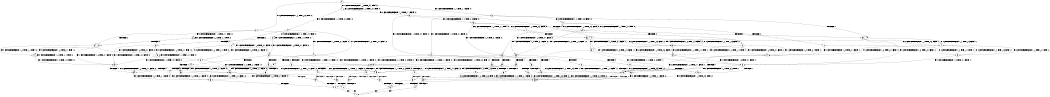 digraph BCG {
size = "7, 10.5";
center = TRUE;
node [shape = circle];
0 [peripheries = 2];
0 -> 1 [label = "EX !1 !ATOMIC_EXCH_BRANCH (1, +0, TRUE, +0, 1, TRUE) !:0:"];
0 -> 2 [label = "EX !2 !ATOMIC_EXCH_BRANCH (1, +1, TRUE, +0, 3, TRUE) !:0:"];
0 -> 3 [label = "EX !0 !ATOMIC_EXCH_BRANCH (1, +1, TRUE, +1, 1, FALSE) !:0:"];
1 -> 4 [label = "EX !2 !ATOMIC_EXCH_BRANCH (1, +1, TRUE, +0, 3, TRUE) !:0:"];
1 -> 5 [label = "EX !0 !ATOMIC_EXCH_BRANCH (1, +1, TRUE, +1, 1, FALSE) !:0:"];
1 -> 1 [label = "EX !1 !ATOMIC_EXCH_BRANCH (1, +0, TRUE, +0, 1, TRUE) !:0:"];
2 -> 6 [label = "TERMINATE !2"];
2 -> 7 [label = "EX !1 !ATOMIC_EXCH_BRANCH (1, +0, TRUE, +0, 1, FALSE) !:0:"];
2 -> 8 [label = "EX !0 !ATOMIC_EXCH_BRANCH (1, +1, TRUE, +1, 1, TRUE) !:0:"];
3 -> 9 [label = "TERMINATE !0"];
3 -> 10 [label = "EX !1 !ATOMIC_EXCH_BRANCH (1, +0, TRUE, +0, 1, FALSE) !:0:"];
3 -> 11 [label = "EX !2 !ATOMIC_EXCH_BRANCH (1, +1, TRUE, +0, 3, FALSE) !:0:"];
4 -> 12 [label = "TERMINATE !2"];
4 -> 13 [label = "EX !0 !ATOMIC_EXCH_BRANCH (1, +1, TRUE, +1, 1, TRUE) !:0:"];
4 -> 7 [label = "EX !1 !ATOMIC_EXCH_BRANCH (1, +0, TRUE, +0, 1, FALSE) !:0:"];
5 -> 14 [label = "TERMINATE !0"];
5 -> 15 [label = "EX !2 !ATOMIC_EXCH_BRANCH (1, +1, TRUE, +0, 3, FALSE) !:0:"];
5 -> 10 [label = "EX !1 !ATOMIC_EXCH_BRANCH (1, +0, TRUE, +0, 1, FALSE) !:0:"];
6 -> 16 [label = "EX !1 !ATOMIC_EXCH_BRANCH (1, +0, TRUE, +0, 1, FALSE) !:0:"];
6 -> 17 [label = "EX !0 !ATOMIC_EXCH_BRANCH (1, +1, TRUE, +1, 1, TRUE) !:0:"];
7 -> 18 [label = "TERMINATE !1"];
7 -> 19 [label = "TERMINATE !2"];
7 -> 20 [label = "EX !0 !ATOMIC_EXCH_BRANCH (1, +1, TRUE, +1, 1, FALSE) !:0:"];
8 -> 21 [label = "TERMINATE !2"];
8 -> 22 [label = "EX !1 !ATOMIC_EXCH_BRANCH (1, +0, TRUE, +0, 1, FALSE) !:0:"];
8 -> 8 [label = "EX !0 !ATOMIC_EXCH_BRANCH (1, +1, TRUE, +1, 1, TRUE) !:0:"];
9 -> 23 [label = "EX !1 !ATOMIC_EXCH_BRANCH (1, +0, TRUE, +0, 1, FALSE) !:1:"];
9 -> 24 [label = "EX !2 !ATOMIC_EXCH_BRANCH (1, +1, TRUE, +0, 3, FALSE) !:1:"];
10 -> 25 [label = "TERMINATE !1"];
10 -> 26 [label = "TERMINATE !0"];
10 -> 20 [label = "EX !2 !ATOMIC_EXCH_BRANCH (1, +1, TRUE, +0, 3, TRUE) !:0:"];
11 -> 27 [label = "TERMINATE !0"];
11 -> 28 [label = "EX !1 !ATOMIC_EXCH_BRANCH (1, +0, TRUE, +0, 1, FALSE) !:0:"];
11 -> 29 [label = "EX !2 !ATOMIC_EXCH_BRANCH (1, +1, TRUE, +1, 1, TRUE) !:0:"];
12 -> 30 [label = "EX !0 !ATOMIC_EXCH_BRANCH (1, +1, TRUE, +1, 1, TRUE) !:0:"];
12 -> 16 [label = "EX !1 !ATOMIC_EXCH_BRANCH (1, +0, TRUE, +0, 1, FALSE) !:0:"];
13 -> 31 [label = "TERMINATE !2"];
13 -> 22 [label = "EX !1 !ATOMIC_EXCH_BRANCH (1, +0, TRUE, +0, 1, FALSE) !:0:"];
13 -> 13 [label = "EX !0 !ATOMIC_EXCH_BRANCH (1, +1, TRUE, +1, 1, TRUE) !:0:"];
14 -> 32 [label = "EX !2 !ATOMIC_EXCH_BRANCH (1, +1, TRUE, +0, 3, FALSE) !:1:"];
14 -> 23 [label = "EX !1 !ATOMIC_EXCH_BRANCH (1, +0, TRUE, +0, 1, FALSE) !:1:"];
15 -> 33 [label = "TERMINATE !0"];
15 -> 34 [label = "EX !2 !ATOMIC_EXCH_BRANCH (1, +1, TRUE, +1, 1, TRUE) !:0:"];
15 -> 28 [label = "EX !1 !ATOMIC_EXCH_BRANCH (1, +0, TRUE, +0, 1, FALSE) !:0:"];
16 -> 35 [label = "TERMINATE !1"];
16 -> 36 [label = "EX !0 !ATOMIC_EXCH_BRANCH (1, +1, TRUE, +1, 1, FALSE) !:0:"];
17 -> 37 [label = "EX !1 !ATOMIC_EXCH_BRANCH (1, +0, TRUE, +0, 1, FALSE) !:0:"];
17 -> 17 [label = "EX !0 !ATOMIC_EXCH_BRANCH (1, +1, TRUE, +1, 1, TRUE) !:0:"];
18 -> 38 [label = "TERMINATE !2"];
18 -> 39 [label = "EX !0 !ATOMIC_EXCH_BRANCH (1, +1, TRUE, +1, 1, FALSE) !:0:"];
19 -> 35 [label = "TERMINATE !1"];
19 -> 36 [label = "EX !0 !ATOMIC_EXCH_BRANCH (1, +1, TRUE, +1, 1, FALSE) !:0:"];
20 -> 40 [label = "TERMINATE !1"];
20 -> 41 [label = "TERMINATE !2"];
20 -> 42 [label = "TERMINATE !0"];
21 -> 37 [label = "EX !1 !ATOMIC_EXCH_BRANCH (1, +0, TRUE, +0, 1, FALSE) !:0:"];
21 -> 17 [label = "EX !0 !ATOMIC_EXCH_BRANCH (1, +1, TRUE, +1, 1, TRUE) !:0:"];
22 -> 43 [label = "TERMINATE !1"];
22 -> 44 [label = "TERMINATE !2"];
22 -> 20 [label = "EX !0 !ATOMIC_EXCH_BRANCH (1, +1, TRUE, +1, 1, FALSE) !:0:"];
23 -> 45 [label = "TERMINATE !1"];
23 -> 46 [label = "EX !2 !ATOMIC_EXCH_BRANCH (1, +1, TRUE, +0, 3, TRUE) !:1:"];
24 -> 47 [label = "EX !1 !ATOMIC_EXCH_BRANCH (1, +0, TRUE, +0, 1, FALSE) !:1:"];
24 -> 48 [label = "EX !2 !ATOMIC_EXCH_BRANCH (1, +1, TRUE, +1, 1, TRUE) !:1:"];
25 -> 49 [label = "TERMINATE !0"];
25 -> 39 [label = "EX !2 !ATOMIC_EXCH_BRANCH (1, +1, TRUE, +0, 3, TRUE) !:0:"];
26 -> 45 [label = "TERMINATE !1"];
26 -> 46 [label = "EX !2 !ATOMIC_EXCH_BRANCH (1, +1, TRUE, +0, 3, TRUE) !:1:"];
27 -> 47 [label = "EX !1 !ATOMIC_EXCH_BRANCH (1, +0, TRUE, +0, 1, FALSE) !:1:"];
27 -> 48 [label = "EX !2 !ATOMIC_EXCH_BRANCH (1, +1, TRUE, +1, 1, TRUE) !:1:"];
28 -> 50 [label = "TERMINATE !1"];
28 -> 51 [label = "TERMINATE !0"];
28 -> 20 [label = "EX !2 !ATOMIC_EXCH_BRANCH (1, +1, TRUE, +1, 1, FALSE) !:0:"];
29 -> 52 [label = "TERMINATE !0"];
29 -> 53 [label = "EX !1 !ATOMIC_EXCH_BRANCH (1, +0, TRUE, +0, 1, FALSE) !:0:"];
29 -> 11 [label = "EX !2 !ATOMIC_EXCH_BRANCH (1, +1, TRUE, +0, 3, FALSE) !:0:"];
30 -> 37 [label = "EX !1 !ATOMIC_EXCH_BRANCH (1, +0, TRUE, +0, 1, FALSE) !:0:"];
30 -> 30 [label = "EX !0 !ATOMIC_EXCH_BRANCH (1, +1, TRUE, +1, 1, TRUE) !:0:"];
31 -> 37 [label = "EX !1 !ATOMIC_EXCH_BRANCH (1, +0, TRUE, +0, 1, FALSE) !:0:"];
31 -> 30 [label = "EX !0 !ATOMIC_EXCH_BRANCH (1, +1, TRUE, +1, 1, TRUE) !:0:"];
32 -> 54 [label = "EX !2 !ATOMIC_EXCH_BRANCH (1, +1, TRUE, +1, 1, TRUE) !:1:"];
32 -> 47 [label = "EX !1 !ATOMIC_EXCH_BRANCH (1, +0, TRUE, +0, 1, FALSE) !:1:"];
33 -> 54 [label = "EX !2 !ATOMIC_EXCH_BRANCH (1, +1, TRUE, +1, 1, TRUE) !:1:"];
33 -> 47 [label = "EX !1 !ATOMIC_EXCH_BRANCH (1, +0, TRUE, +0, 1, FALSE) !:1:"];
34 -> 55 [label = "TERMINATE !0"];
34 -> 15 [label = "EX !2 !ATOMIC_EXCH_BRANCH (1, +1, TRUE, +0, 3, FALSE) !:0:"];
34 -> 53 [label = "EX !1 !ATOMIC_EXCH_BRANCH (1, +0, TRUE, +0, 1, FALSE) !:0:"];
35 -> 56 [label = "EX !0 !ATOMIC_EXCH_BRANCH (1, +1, TRUE, +1, 1, FALSE) !:0:"];
36 -> 57 [label = "TERMINATE !1"];
36 -> 58 [label = "TERMINATE !0"];
37 -> 59 [label = "TERMINATE !1"];
37 -> 36 [label = "EX !0 !ATOMIC_EXCH_BRANCH (1, +1, TRUE, +1, 1, FALSE) !:0:"];
38 -> 56 [label = "EX !0 !ATOMIC_EXCH_BRANCH (1, +1, TRUE, +1, 1, FALSE) !:0:"];
39 -> 60 [label = "TERMINATE !2"];
39 -> 61 [label = "TERMINATE !0"];
40 -> 60 [label = "TERMINATE !2"];
40 -> 61 [label = "TERMINATE !0"];
41 -> 57 [label = "TERMINATE !1"];
41 -> 58 [label = "TERMINATE !0"];
42 -> 62 [label = "TERMINATE !1"];
42 -> 63 [label = "TERMINATE !2"];
43 -> 64 [label = "TERMINATE !2"];
43 -> 39 [label = "EX !0 !ATOMIC_EXCH_BRANCH (1, +1, TRUE, +1, 1, FALSE) !:0:"];
44 -> 59 [label = "TERMINATE !1"];
44 -> 36 [label = "EX !0 !ATOMIC_EXCH_BRANCH (1, +1, TRUE, +1, 1, FALSE) !:0:"];
45 -> 65 [label = "EX !2 !ATOMIC_EXCH_BRANCH (1, +1, TRUE, +0, 3, TRUE) !:2:"];
46 -> 62 [label = "TERMINATE !1"];
46 -> 63 [label = "TERMINATE !2"];
47 -> 66 [label = "TERMINATE !1"];
47 -> 46 [label = "EX !2 !ATOMIC_EXCH_BRANCH (1, +1, TRUE, +1, 1, FALSE) !:1:"];
48 -> 67 [label = "EX !1 !ATOMIC_EXCH_BRANCH (1, +0, TRUE, +0, 1, FALSE) !:1:"];
48 -> 24 [label = "EX !2 !ATOMIC_EXCH_BRANCH (1, +1, TRUE, +0, 3, FALSE) !:1:"];
49 -> 65 [label = "EX !2 !ATOMIC_EXCH_BRANCH (1, +1, TRUE, +0, 3, TRUE) !:2:"];
50 -> 68 [label = "TERMINATE !0"];
50 -> 39 [label = "EX !2 !ATOMIC_EXCH_BRANCH (1, +1, TRUE, +1, 1, FALSE) !:0:"];
51 -> 66 [label = "TERMINATE !1"];
51 -> 46 [label = "EX !2 !ATOMIC_EXCH_BRANCH (1, +1, TRUE, +1, 1, FALSE) !:1:"];
52 -> 67 [label = "EX !1 !ATOMIC_EXCH_BRANCH (1, +0, TRUE, +0, 1, FALSE) !:1:"];
52 -> 24 [label = "EX !2 !ATOMIC_EXCH_BRANCH (1, +1, TRUE, +0, 3, FALSE) !:1:"];
53 -> 69 [label = "TERMINATE !1"];
53 -> 70 [label = "TERMINATE !0"];
53 -> 20 [label = "EX !2 !ATOMIC_EXCH_BRANCH (1, +1, TRUE, +0, 3, TRUE) !:0:"];
54 -> 32 [label = "EX !2 !ATOMIC_EXCH_BRANCH (1, +1, TRUE, +0, 3, FALSE) !:1:"];
54 -> 67 [label = "EX !1 !ATOMIC_EXCH_BRANCH (1, +0, TRUE, +0, 1, FALSE) !:1:"];
55 -> 32 [label = "EX !2 !ATOMIC_EXCH_BRANCH (1, +1, TRUE, +0, 3, FALSE) !:1:"];
55 -> 67 [label = "EX !1 !ATOMIC_EXCH_BRANCH (1, +0, TRUE, +0, 1, FALSE) !:1:"];
56 -> 71 [label = "TERMINATE !0"];
57 -> 71 [label = "TERMINATE !0"];
58 -> 72 [label = "TERMINATE !1"];
59 -> 56 [label = "EX !0 !ATOMIC_EXCH_BRANCH (1, +1, TRUE, +1, 1, FALSE) !:0:"];
60 -> 71 [label = "TERMINATE !0"];
61 -> 73 [label = "TERMINATE !2"];
62 -> 73 [label = "TERMINATE !2"];
63 -> 74 [label = "TERMINATE !1"];
64 -> 56 [label = "EX !0 !ATOMIC_EXCH_BRANCH (1, +1, TRUE, +1, 1, FALSE) !:0:"];
65 -> 73 [label = "TERMINATE !2"];
66 -> 65 [label = "EX !2 !ATOMIC_EXCH_BRANCH (1, +1, TRUE, +1, 1, FALSE) !:2:"];
67 -> 75 [label = "TERMINATE !1"];
67 -> 46 [label = "EX !2 !ATOMIC_EXCH_BRANCH (1, +1, TRUE, +0, 3, TRUE) !:1:"];
68 -> 65 [label = "EX !2 !ATOMIC_EXCH_BRANCH (1, +1, TRUE, +1, 1, FALSE) !:2:"];
69 -> 76 [label = "TERMINATE !0"];
69 -> 39 [label = "EX !2 !ATOMIC_EXCH_BRANCH (1, +1, TRUE, +0, 3, TRUE) !:0:"];
70 -> 75 [label = "TERMINATE !1"];
70 -> 46 [label = "EX !2 !ATOMIC_EXCH_BRANCH (1, +1, TRUE, +0, 3, TRUE) !:1:"];
71 -> 77 [label = "exit"];
72 -> 77 [label = "exit"];
73 -> 77 [label = "exit"];
74 -> 77 [label = "exit"];
75 -> 65 [label = "EX !2 !ATOMIC_EXCH_BRANCH (1, +1, TRUE, +0, 3, TRUE) !:2:"];
76 -> 65 [label = "EX !2 !ATOMIC_EXCH_BRANCH (1, +1, TRUE, +0, 3, TRUE) !:2:"];
}
